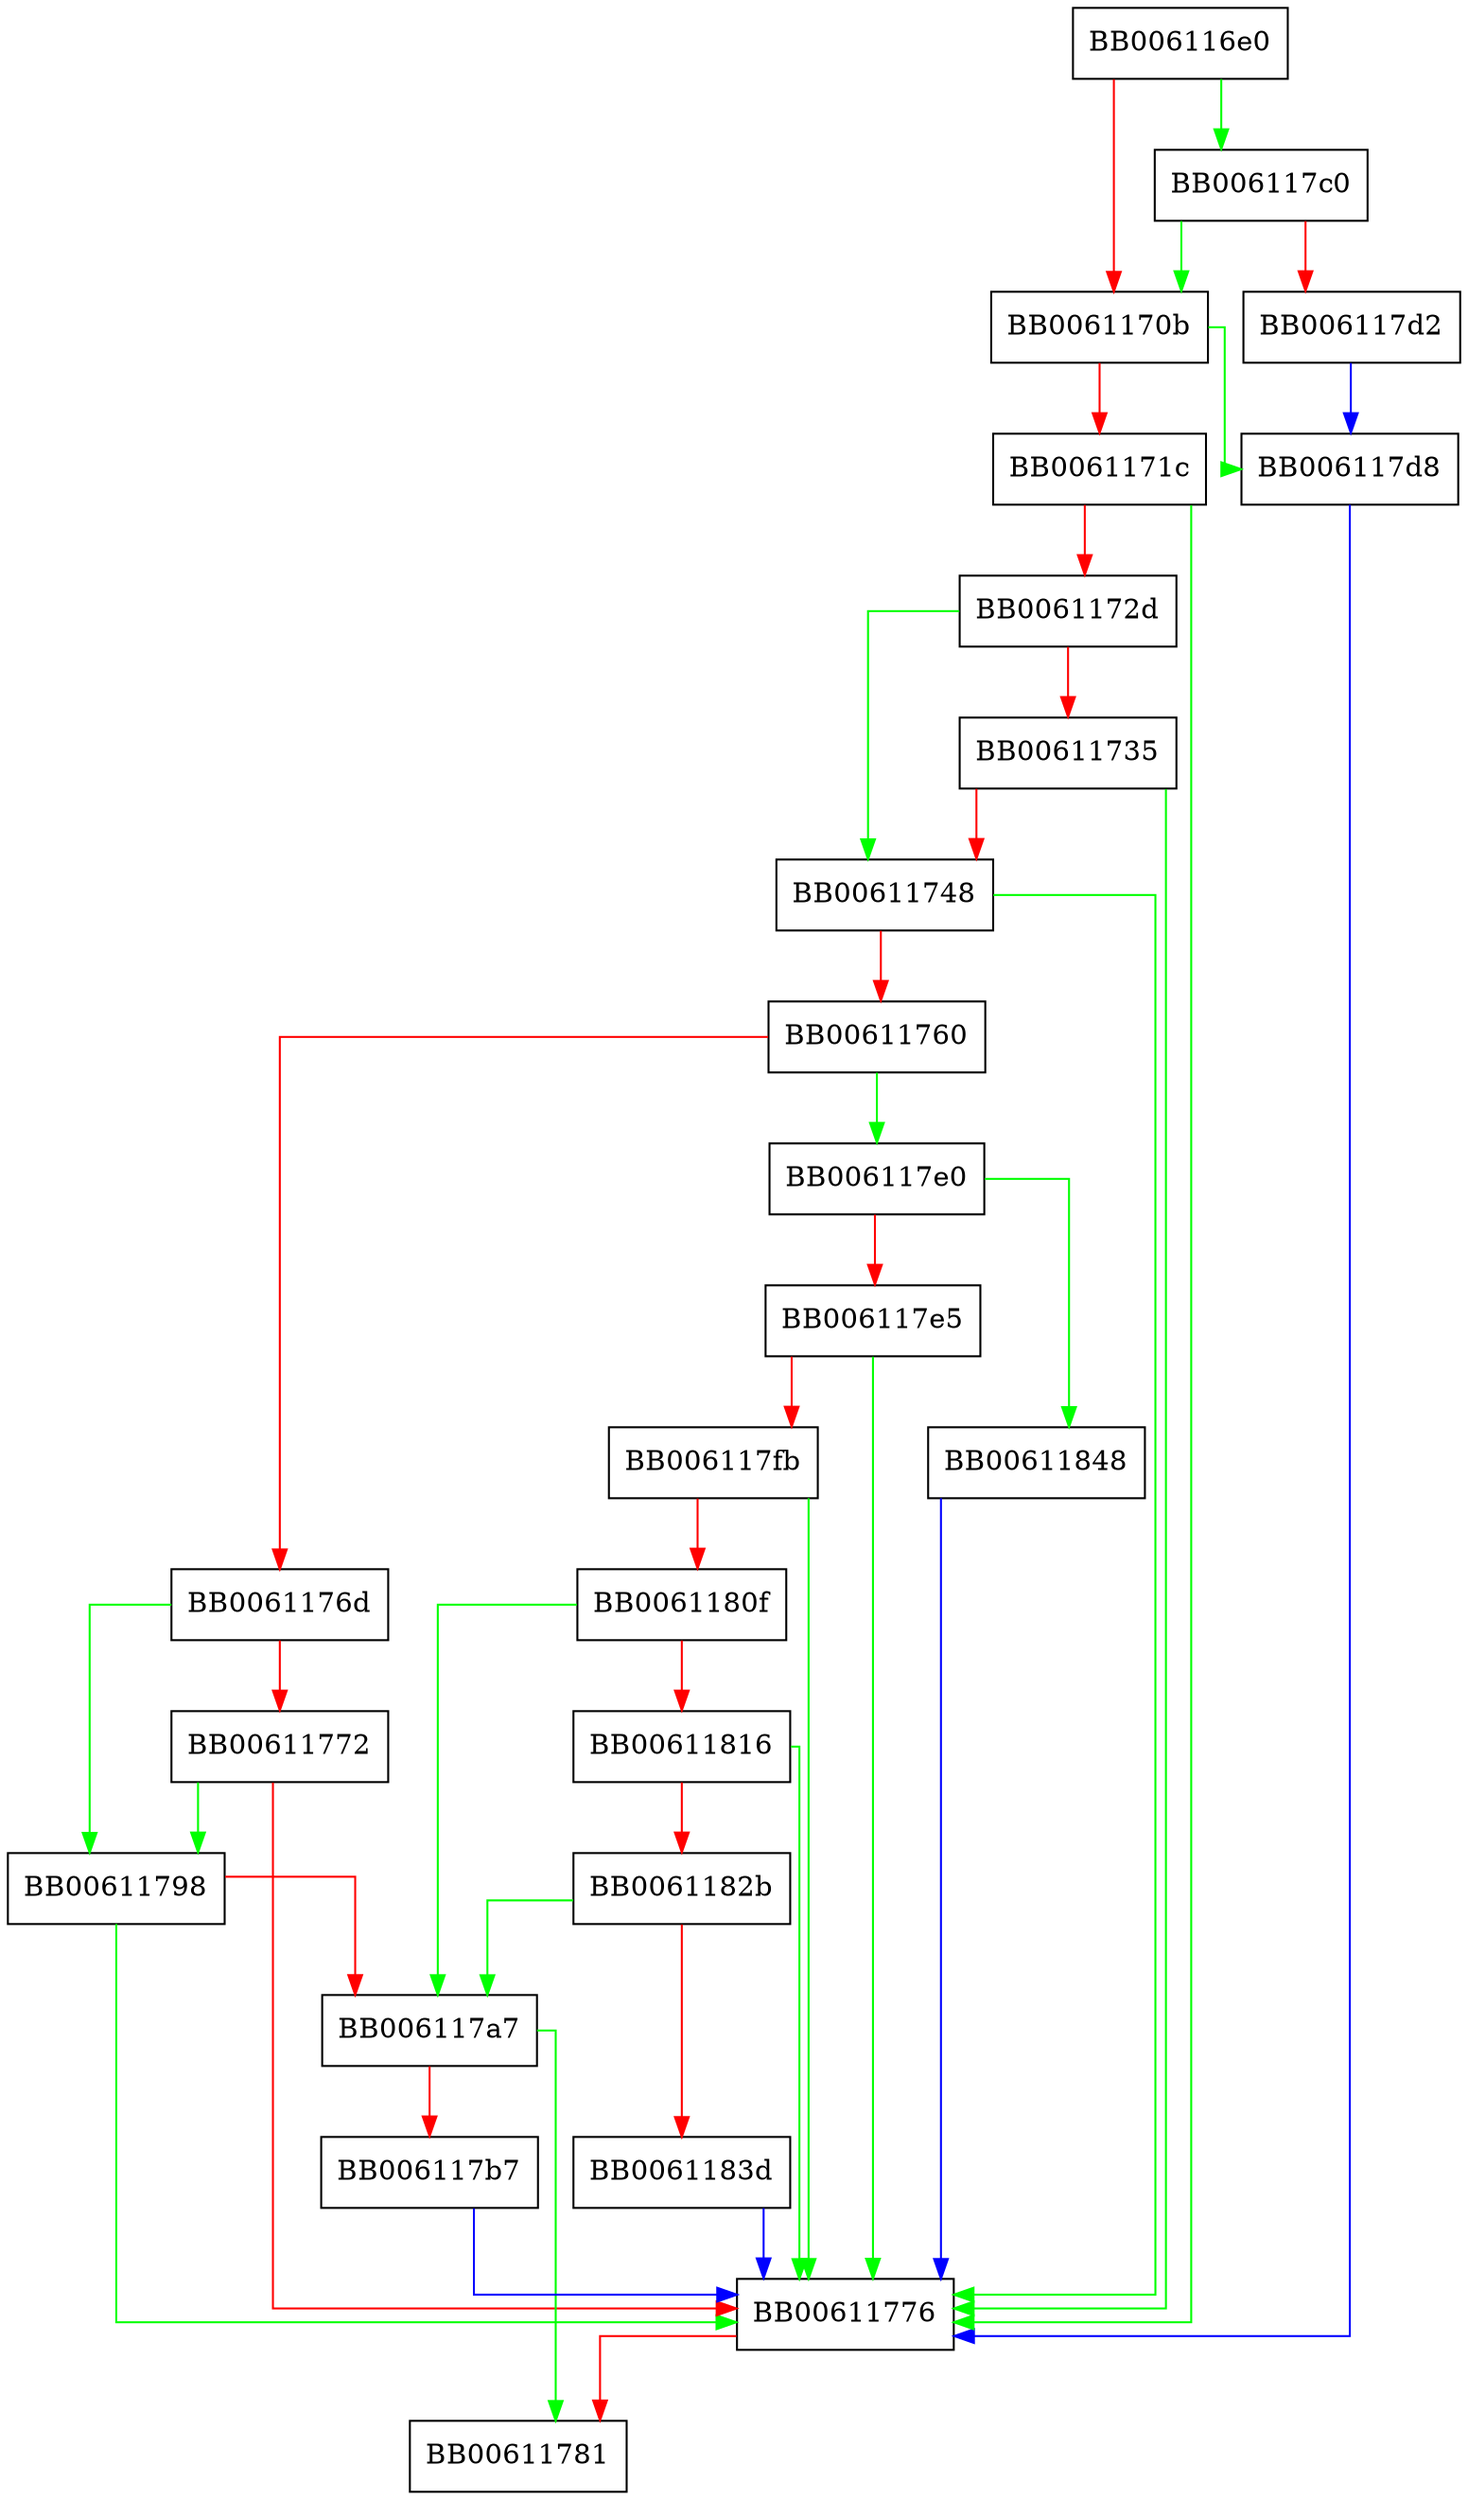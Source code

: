 digraph OCSP_basic_add1_status {
  node [shape="box"];
  graph [splines=ortho];
  BB006116e0 -> BB006117c0 [color="green"];
  BB006116e0 -> BB0061170b [color="red"];
  BB0061170b -> BB006117d8 [color="green"];
  BB0061170b -> BB0061171c [color="red"];
  BB0061171c -> BB00611776 [color="green"];
  BB0061171c -> BB0061172d [color="red"];
  BB0061172d -> BB00611748 [color="green"];
  BB0061172d -> BB00611735 [color="red"];
  BB00611735 -> BB00611776 [color="green"];
  BB00611735 -> BB00611748 [color="red"];
  BB00611748 -> BB00611776 [color="green"];
  BB00611748 -> BB00611760 [color="red"];
  BB00611760 -> BB006117e0 [color="green"];
  BB00611760 -> BB0061176d [color="red"];
  BB0061176d -> BB00611798 [color="green"];
  BB0061176d -> BB00611772 [color="red"];
  BB00611772 -> BB00611798 [color="green"];
  BB00611772 -> BB00611776 [color="red"];
  BB00611776 -> BB00611781 [color="red"];
  BB00611798 -> BB00611776 [color="green"];
  BB00611798 -> BB006117a7 [color="red"];
  BB006117a7 -> BB00611781 [color="green"];
  BB006117a7 -> BB006117b7 [color="red"];
  BB006117b7 -> BB00611776 [color="blue"];
  BB006117c0 -> BB0061170b [color="green"];
  BB006117c0 -> BB006117d2 [color="red"];
  BB006117d2 -> BB006117d8 [color="blue"];
  BB006117d8 -> BB00611776 [color="blue"];
  BB006117e0 -> BB00611848 [color="green"];
  BB006117e0 -> BB006117e5 [color="red"];
  BB006117e5 -> BB00611776 [color="green"];
  BB006117e5 -> BB006117fb [color="red"];
  BB006117fb -> BB00611776 [color="green"];
  BB006117fb -> BB0061180f [color="red"];
  BB0061180f -> BB006117a7 [color="green"];
  BB0061180f -> BB00611816 [color="red"];
  BB00611816 -> BB00611776 [color="green"];
  BB00611816 -> BB0061182b [color="red"];
  BB0061182b -> BB006117a7 [color="green"];
  BB0061182b -> BB0061183d [color="red"];
  BB0061183d -> BB00611776 [color="blue"];
  BB00611848 -> BB00611776 [color="blue"];
}